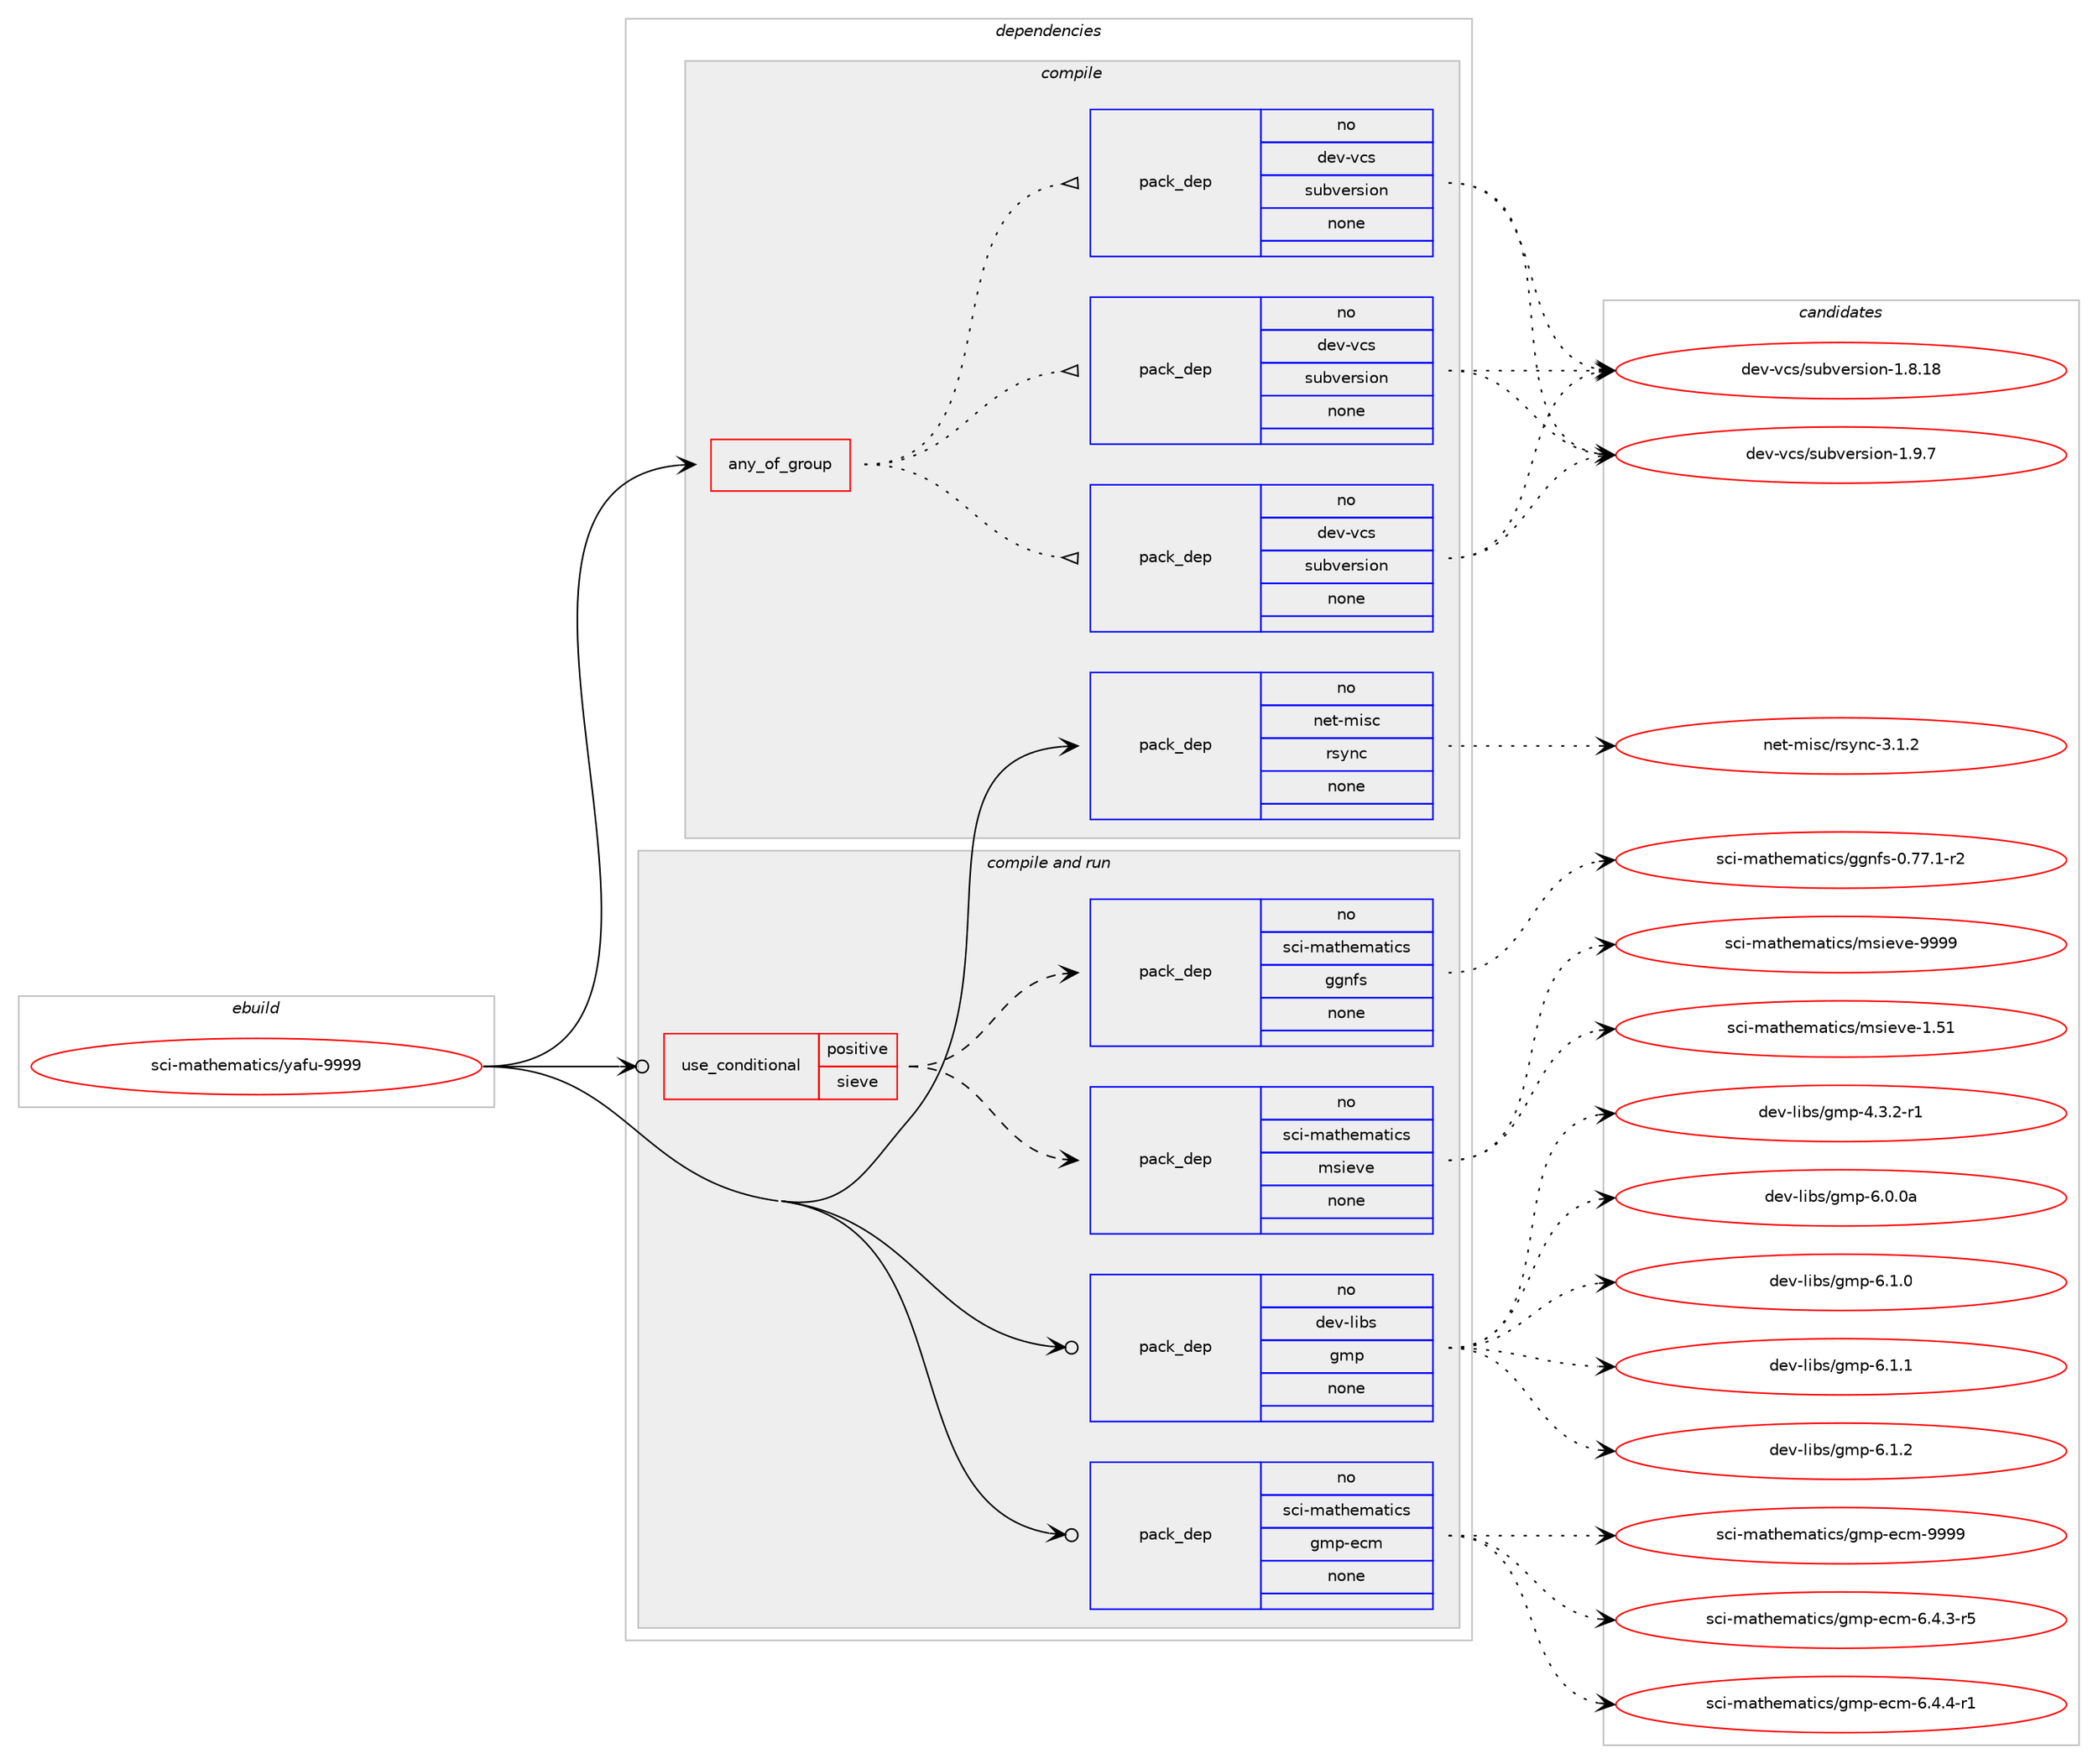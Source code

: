 digraph prolog {

# *************
# Graph options
# *************

newrank=true;
concentrate=true;
compound=true;
graph [rankdir=LR,fontname=Helvetica,fontsize=10,ranksep=1.5];#, ranksep=2.5, nodesep=0.2];
edge  [arrowhead=vee];
node  [fontname=Helvetica,fontsize=10];

# **********
# The ebuild
# **********

subgraph cluster_leftcol {
color=gray;
rank=same;
label=<<i>ebuild</i>>;
id [label="sci-mathematics/yafu-9999", color=red, width=4, href="../sci-mathematics/yafu-9999.svg"];
}

# ****************
# The dependencies
# ****************

subgraph cluster_midcol {
color=gray;
label=<<i>dependencies</i>>;
subgraph cluster_compile {
fillcolor="#eeeeee";
style=filled;
label=<<i>compile</i>>;
subgraph any7746 {
dependency457075 [label=<<TABLE BORDER="0" CELLBORDER="1" CELLSPACING="0" CELLPADDING="4"><TR><TD CELLPADDING="10">any_of_group</TD></TR></TABLE>>, shape=none, color=red];subgraph pack337318 {
dependency457076 [label=<<TABLE BORDER="0" CELLBORDER="1" CELLSPACING="0" CELLPADDING="4" WIDTH="220"><TR><TD ROWSPAN="6" CELLPADDING="30">pack_dep</TD></TR><TR><TD WIDTH="110">no</TD></TR><TR><TD>dev-vcs</TD></TR><TR><TD>subversion</TD></TR><TR><TD>none</TD></TR><TR><TD></TD></TR></TABLE>>, shape=none, color=blue];
}
dependency457075:e -> dependency457076:w [weight=20,style="dotted",arrowhead="oinv"];
subgraph pack337319 {
dependency457077 [label=<<TABLE BORDER="0" CELLBORDER="1" CELLSPACING="0" CELLPADDING="4" WIDTH="220"><TR><TD ROWSPAN="6" CELLPADDING="30">pack_dep</TD></TR><TR><TD WIDTH="110">no</TD></TR><TR><TD>dev-vcs</TD></TR><TR><TD>subversion</TD></TR><TR><TD>none</TD></TR><TR><TD></TD></TR></TABLE>>, shape=none, color=blue];
}
dependency457075:e -> dependency457077:w [weight=20,style="dotted",arrowhead="oinv"];
subgraph pack337320 {
dependency457078 [label=<<TABLE BORDER="0" CELLBORDER="1" CELLSPACING="0" CELLPADDING="4" WIDTH="220"><TR><TD ROWSPAN="6" CELLPADDING="30">pack_dep</TD></TR><TR><TD WIDTH="110">no</TD></TR><TR><TD>dev-vcs</TD></TR><TR><TD>subversion</TD></TR><TR><TD>none</TD></TR><TR><TD></TD></TR></TABLE>>, shape=none, color=blue];
}
dependency457075:e -> dependency457078:w [weight=20,style="dotted",arrowhead="oinv"];
}
id:e -> dependency457075:w [weight=20,style="solid",arrowhead="vee"];
subgraph pack337321 {
dependency457079 [label=<<TABLE BORDER="0" CELLBORDER="1" CELLSPACING="0" CELLPADDING="4" WIDTH="220"><TR><TD ROWSPAN="6" CELLPADDING="30">pack_dep</TD></TR><TR><TD WIDTH="110">no</TD></TR><TR><TD>net-misc</TD></TR><TR><TD>rsync</TD></TR><TR><TD>none</TD></TR><TR><TD></TD></TR></TABLE>>, shape=none, color=blue];
}
id:e -> dependency457079:w [weight=20,style="solid",arrowhead="vee"];
}
subgraph cluster_compileandrun {
fillcolor="#eeeeee";
style=filled;
label=<<i>compile and run</i>>;
subgraph cond111761 {
dependency457080 [label=<<TABLE BORDER="0" CELLBORDER="1" CELLSPACING="0" CELLPADDING="4"><TR><TD ROWSPAN="3" CELLPADDING="10">use_conditional</TD></TR><TR><TD>positive</TD></TR><TR><TD>sieve</TD></TR></TABLE>>, shape=none, color=red];
subgraph pack337322 {
dependency457081 [label=<<TABLE BORDER="0" CELLBORDER="1" CELLSPACING="0" CELLPADDING="4" WIDTH="220"><TR><TD ROWSPAN="6" CELLPADDING="30">pack_dep</TD></TR><TR><TD WIDTH="110">no</TD></TR><TR><TD>sci-mathematics</TD></TR><TR><TD>msieve</TD></TR><TR><TD>none</TD></TR><TR><TD></TD></TR></TABLE>>, shape=none, color=blue];
}
dependency457080:e -> dependency457081:w [weight=20,style="dashed",arrowhead="vee"];
subgraph pack337323 {
dependency457082 [label=<<TABLE BORDER="0" CELLBORDER="1" CELLSPACING="0" CELLPADDING="4" WIDTH="220"><TR><TD ROWSPAN="6" CELLPADDING="30">pack_dep</TD></TR><TR><TD WIDTH="110">no</TD></TR><TR><TD>sci-mathematics</TD></TR><TR><TD>ggnfs</TD></TR><TR><TD>none</TD></TR><TR><TD></TD></TR></TABLE>>, shape=none, color=blue];
}
dependency457080:e -> dependency457082:w [weight=20,style="dashed",arrowhead="vee"];
}
id:e -> dependency457080:w [weight=20,style="solid",arrowhead="odotvee"];
subgraph pack337324 {
dependency457083 [label=<<TABLE BORDER="0" CELLBORDER="1" CELLSPACING="0" CELLPADDING="4" WIDTH="220"><TR><TD ROWSPAN="6" CELLPADDING="30">pack_dep</TD></TR><TR><TD WIDTH="110">no</TD></TR><TR><TD>dev-libs</TD></TR><TR><TD>gmp</TD></TR><TR><TD>none</TD></TR><TR><TD></TD></TR></TABLE>>, shape=none, color=blue];
}
id:e -> dependency457083:w [weight=20,style="solid",arrowhead="odotvee"];
subgraph pack337325 {
dependency457084 [label=<<TABLE BORDER="0" CELLBORDER="1" CELLSPACING="0" CELLPADDING="4" WIDTH="220"><TR><TD ROWSPAN="6" CELLPADDING="30">pack_dep</TD></TR><TR><TD WIDTH="110">no</TD></TR><TR><TD>sci-mathematics</TD></TR><TR><TD>gmp-ecm</TD></TR><TR><TD>none</TD></TR><TR><TD></TD></TR></TABLE>>, shape=none, color=blue];
}
id:e -> dependency457084:w [weight=20,style="solid",arrowhead="odotvee"];
}
subgraph cluster_run {
fillcolor="#eeeeee";
style=filled;
label=<<i>run</i>>;
}
}

# **************
# The candidates
# **************

subgraph cluster_choices {
rank=same;
color=gray;
label=<<i>candidates</i>>;

subgraph choice337318 {
color=black;
nodesep=1;
choice1001011184511899115471151179811810111411510511111045494656464956 [label="dev-vcs/subversion-1.8.18", color=red, width=4,href="../dev-vcs/subversion-1.8.18.svg"];
choice10010111845118991154711511798118101114115105111110454946574655 [label="dev-vcs/subversion-1.9.7", color=red, width=4,href="../dev-vcs/subversion-1.9.7.svg"];
dependency457076:e -> choice1001011184511899115471151179811810111411510511111045494656464956:w [style=dotted,weight="100"];
dependency457076:e -> choice10010111845118991154711511798118101114115105111110454946574655:w [style=dotted,weight="100"];
}
subgraph choice337319 {
color=black;
nodesep=1;
choice1001011184511899115471151179811810111411510511111045494656464956 [label="dev-vcs/subversion-1.8.18", color=red, width=4,href="../dev-vcs/subversion-1.8.18.svg"];
choice10010111845118991154711511798118101114115105111110454946574655 [label="dev-vcs/subversion-1.9.7", color=red, width=4,href="../dev-vcs/subversion-1.9.7.svg"];
dependency457077:e -> choice1001011184511899115471151179811810111411510511111045494656464956:w [style=dotted,weight="100"];
dependency457077:e -> choice10010111845118991154711511798118101114115105111110454946574655:w [style=dotted,weight="100"];
}
subgraph choice337320 {
color=black;
nodesep=1;
choice1001011184511899115471151179811810111411510511111045494656464956 [label="dev-vcs/subversion-1.8.18", color=red, width=4,href="../dev-vcs/subversion-1.8.18.svg"];
choice10010111845118991154711511798118101114115105111110454946574655 [label="dev-vcs/subversion-1.9.7", color=red, width=4,href="../dev-vcs/subversion-1.9.7.svg"];
dependency457078:e -> choice1001011184511899115471151179811810111411510511111045494656464956:w [style=dotted,weight="100"];
dependency457078:e -> choice10010111845118991154711511798118101114115105111110454946574655:w [style=dotted,weight="100"];
}
subgraph choice337321 {
color=black;
nodesep=1;
choice11010111645109105115994711411512111099455146494650 [label="net-misc/rsync-3.1.2", color=red, width=4,href="../net-misc/rsync-3.1.2.svg"];
dependency457079:e -> choice11010111645109105115994711411512111099455146494650:w [style=dotted,weight="100"];
}
subgraph choice337322 {
color=black;
nodesep=1;
choice1159910545109971161041011099711610599115471091151051011181014549465349 [label="sci-mathematics/msieve-1.51", color=red, width=4,href="../sci-mathematics/msieve-1.51.svg"];
choice1159910545109971161041011099711610599115471091151051011181014557575757 [label="sci-mathematics/msieve-9999", color=red, width=4,href="../sci-mathematics/msieve-9999.svg"];
dependency457081:e -> choice1159910545109971161041011099711610599115471091151051011181014549465349:w [style=dotted,weight="100"];
dependency457081:e -> choice1159910545109971161041011099711610599115471091151051011181014557575757:w [style=dotted,weight="100"];
}
subgraph choice337323 {
color=black;
nodesep=1;
choice115991054510997116104101109971161059911547103103110102115454846555546494511450 [label="sci-mathematics/ggnfs-0.77.1-r2", color=red, width=4,href="../sci-mathematics/ggnfs-0.77.1-r2.svg"];
dependency457082:e -> choice115991054510997116104101109971161059911547103103110102115454846555546494511450:w [style=dotted,weight="100"];
}
subgraph choice337324 {
color=black;
nodesep=1;
choice1001011184510810598115471031091124552465146504511449 [label="dev-libs/gmp-4.3.2-r1", color=red, width=4,href="../dev-libs/gmp-4.3.2-r1.svg"];
choice10010111845108105981154710310911245544648464897 [label="dev-libs/gmp-6.0.0a", color=red, width=4,href="../dev-libs/gmp-6.0.0a.svg"];
choice100101118451081059811547103109112455446494648 [label="dev-libs/gmp-6.1.0", color=red, width=4,href="../dev-libs/gmp-6.1.0.svg"];
choice100101118451081059811547103109112455446494649 [label="dev-libs/gmp-6.1.1", color=red, width=4,href="../dev-libs/gmp-6.1.1.svg"];
choice100101118451081059811547103109112455446494650 [label="dev-libs/gmp-6.1.2", color=red, width=4,href="../dev-libs/gmp-6.1.2.svg"];
dependency457083:e -> choice1001011184510810598115471031091124552465146504511449:w [style=dotted,weight="100"];
dependency457083:e -> choice10010111845108105981154710310911245544648464897:w [style=dotted,weight="100"];
dependency457083:e -> choice100101118451081059811547103109112455446494648:w [style=dotted,weight="100"];
dependency457083:e -> choice100101118451081059811547103109112455446494649:w [style=dotted,weight="100"];
dependency457083:e -> choice100101118451081059811547103109112455446494650:w [style=dotted,weight="100"];
}
subgraph choice337325 {
color=black;
nodesep=1;
choice11599105451099711610410110997116105991154710310911245101991094554465246514511453 [label="sci-mathematics/gmp-ecm-6.4.3-r5", color=red, width=4,href="../sci-mathematics/gmp-ecm-6.4.3-r5.svg"];
choice11599105451099711610410110997116105991154710310911245101991094554465246524511449 [label="sci-mathematics/gmp-ecm-6.4.4-r1", color=red, width=4,href="../sci-mathematics/gmp-ecm-6.4.4-r1.svg"];
choice11599105451099711610410110997116105991154710310911245101991094557575757 [label="sci-mathematics/gmp-ecm-9999", color=red, width=4,href="../sci-mathematics/gmp-ecm-9999.svg"];
dependency457084:e -> choice11599105451099711610410110997116105991154710310911245101991094554465246514511453:w [style=dotted,weight="100"];
dependency457084:e -> choice11599105451099711610410110997116105991154710310911245101991094554465246524511449:w [style=dotted,weight="100"];
dependency457084:e -> choice11599105451099711610410110997116105991154710310911245101991094557575757:w [style=dotted,weight="100"];
}
}

}
